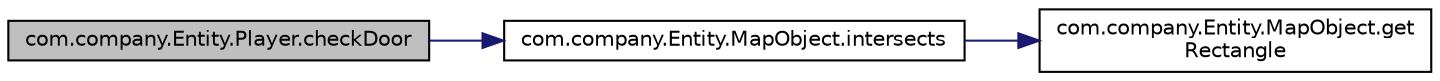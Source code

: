 digraph "com.company.Entity.Player.checkDoor"
{
 // LATEX_PDF_SIZE
  edge [fontname="Helvetica",fontsize="10",labelfontname="Helvetica",labelfontsize="10"];
  node [fontname="Helvetica",fontsize="10",shape=record];
  rankdir="LR";
  Node1 [label="com.company.Entity.Player.checkDoor",height=0.2,width=0.4,color="black", fillcolor="grey75", style="filled", fontcolor="black",tooltip="Verifica daca jucatorul se afla langa o usa."];
  Node1 -> Node2 [color="midnightblue",fontsize="10",style="solid",fontname="Helvetica"];
  Node2 [label="com.company.Entity.MapObject.intersects",height=0.2,width=0.4,color="black", fillcolor="white", style="filled",URL="$classcom_1_1company_1_1_entity_1_1_map_object.html#a55e6fd1d0849e098d4c6b32f1864697a",tooltip="Verifica daca daca doua obiecte s-au intersectat prin intermediul collision box-urilor."];
  Node2 -> Node3 [color="midnightblue",fontsize="10",style="solid",fontname="Helvetica"];
  Node3 [label="com.company.Entity.MapObject.get\lRectangle",height=0.2,width=0.4,color="black", fillcolor="white", style="filled",URL="$classcom_1_1company_1_1_entity_1_1_map_object.html#ad1692a957c21266a15b897859926163a",tooltip="Returneaza collision box."];
}
